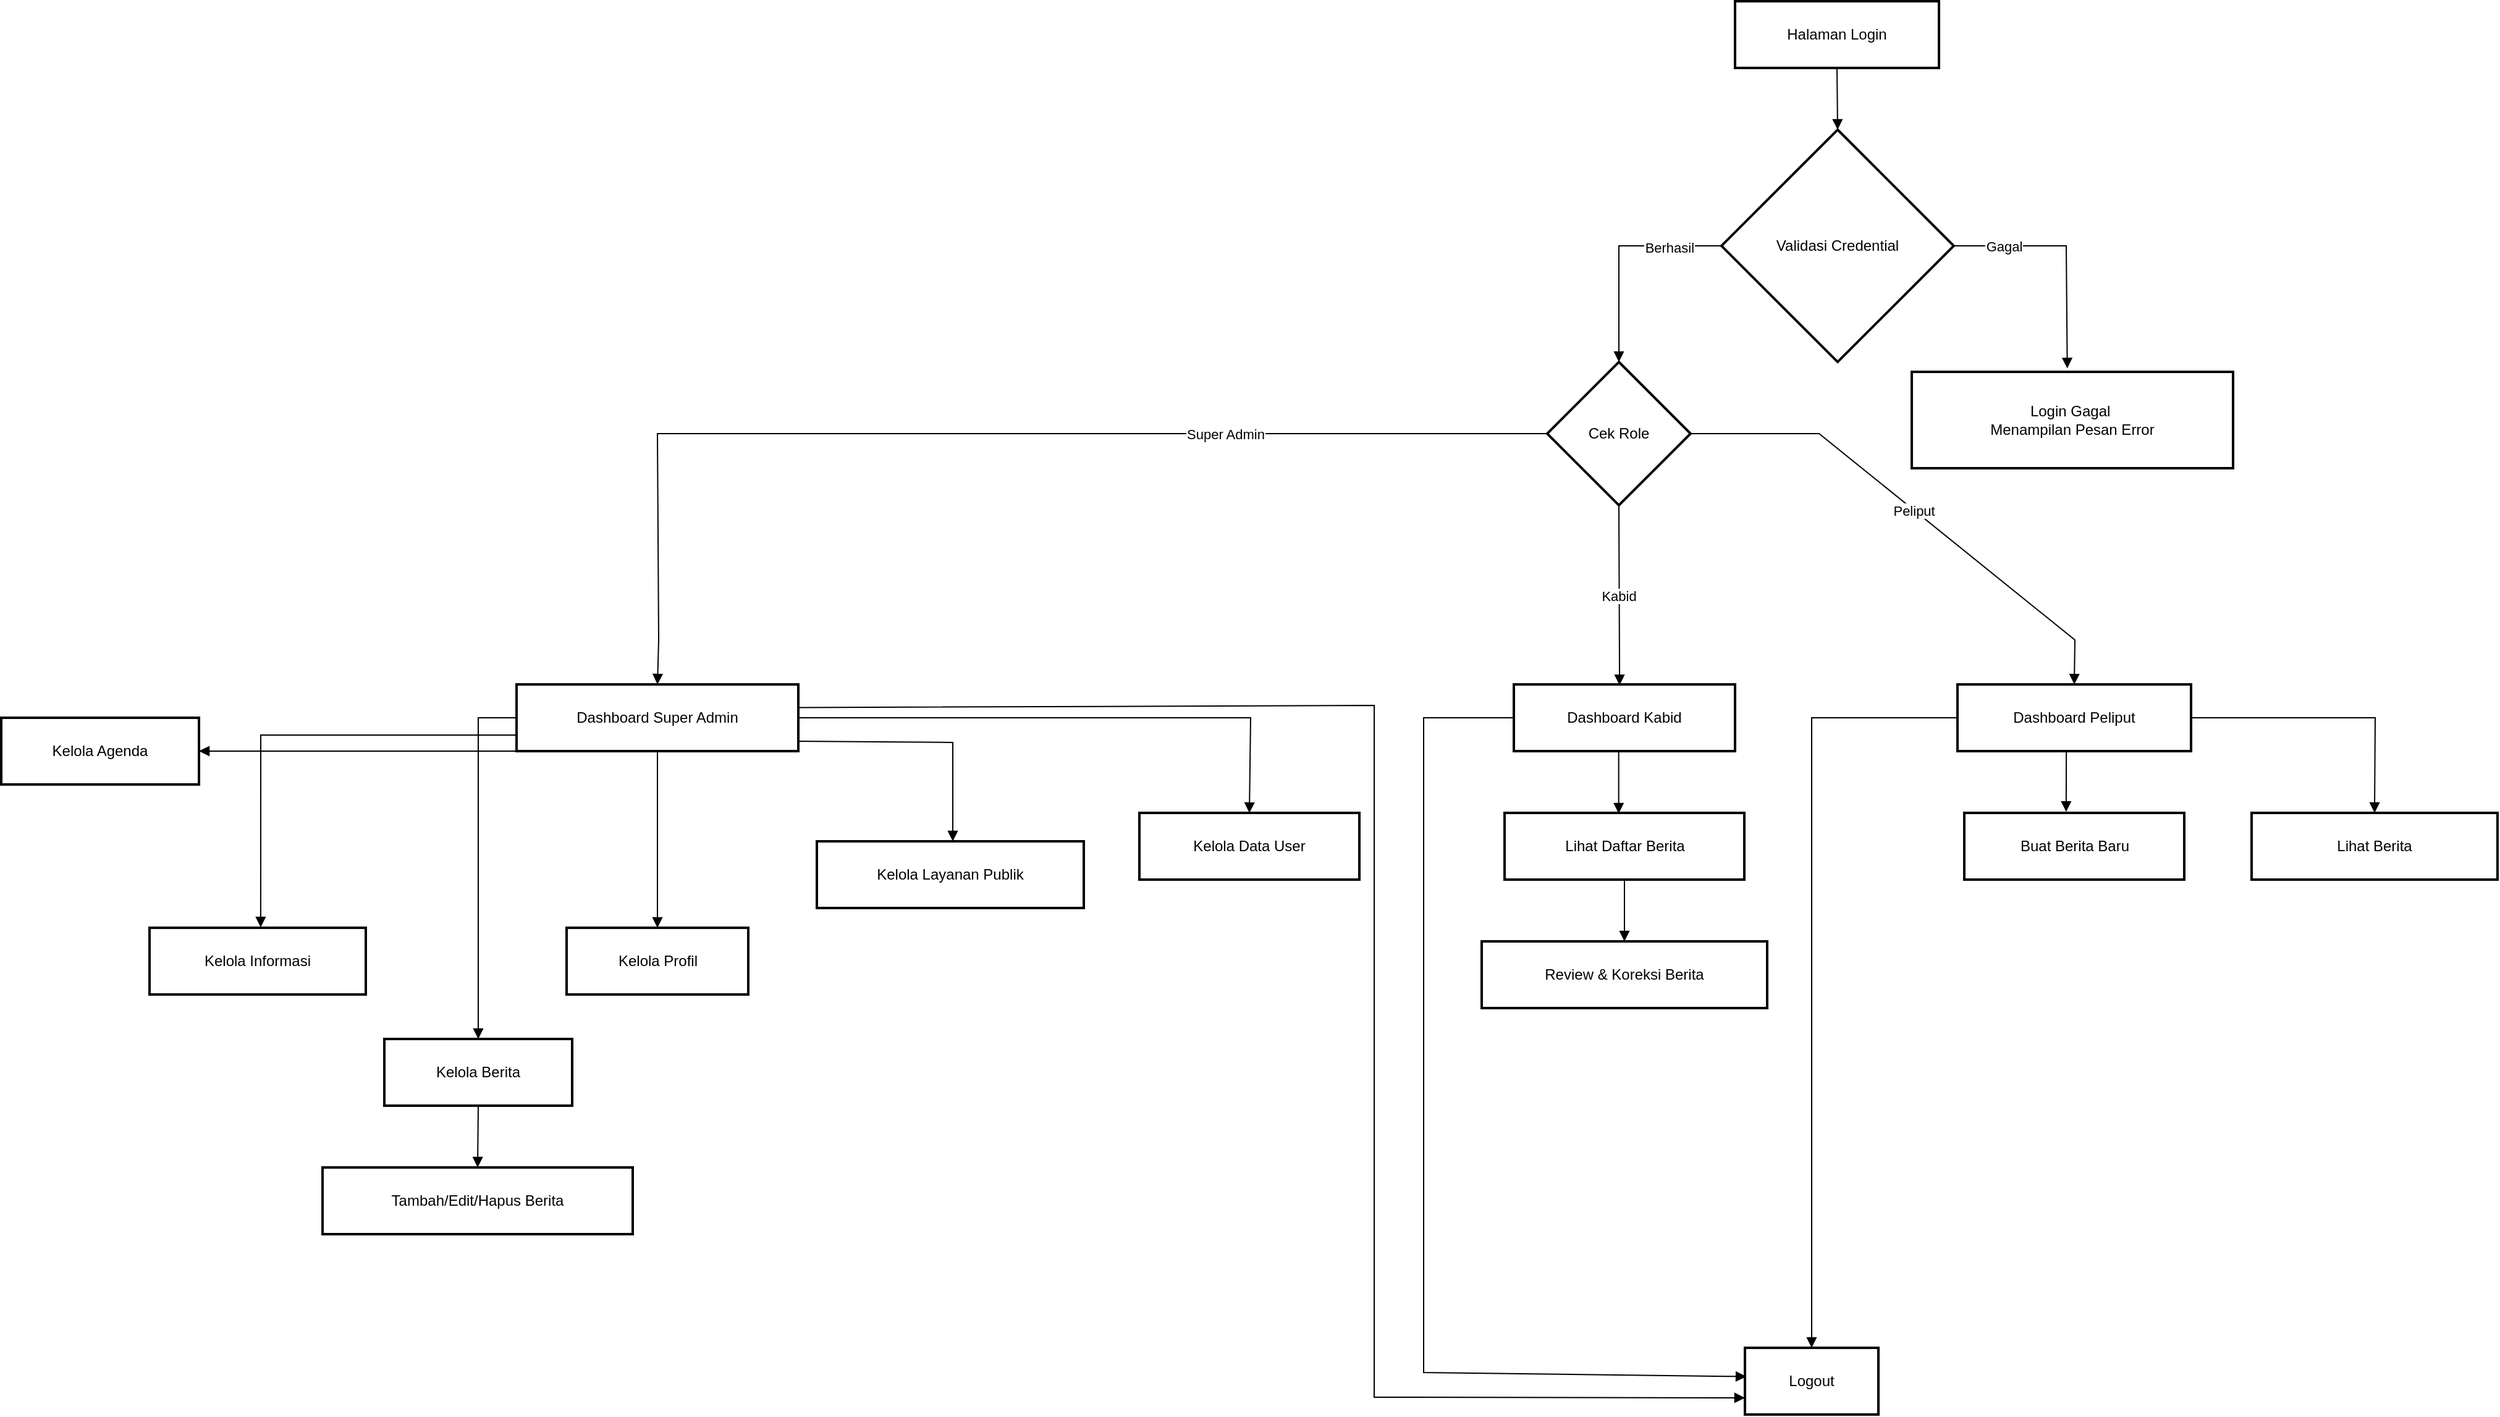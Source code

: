 <mxfile version="28.0.7">
  <diagram name="Page-1" id="ZjnyPUnzgYvCqEHnjcgc">
    <mxGraphModel dx="3153" dy="1877" grid="1" gridSize="10" guides="1" tooltips="1" connect="1" arrows="1" fold="1" page="1" pageScale="1" pageWidth="850" pageHeight="1100" math="0" shadow="0">
      <root>
        <mxCell id="0" />
        <mxCell id="1" parent="0" />
        <mxCell id="N88H89xDmh1QKZXqZNir-2" value="Halaman Login" style="whiteSpace=wrap;strokeWidth=2;" vertex="1" parent="1">
          <mxGeometry x="1783" y="350" width="165" height="54" as="geometry" />
        </mxCell>
        <mxCell id="N88H89xDmh1QKZXqZNir-3" value="Validasi Credential" style="rhombus;strokeWidth=2;whiteSpace=wrap;" vertex="1" parent="1">
          <mxGeometry x="1772" y="454" width="188" height="188" as="geometry" />
        </mxCell>
        <mxCell id="N88H89xDmh1QKZXqZNir-4" value="Cek Role" style="rhombus;strokeWidth=2;whiteSpace=wrap;" vertex="1" parent="1">
          <mxGeometry x="1631" y="642" width="116" height="116" as="geometry" />
        </mxCell>
        <mxCell id="N88H89xDmh1QKZXqZNir-5" value="Login Gagal &#xa;Menampilan Pesan Error" style="whiteSpace=wrap;strokeWidth=2;" vertex="1" parent="1">
          <mxGeometry x="1926" y="650" width="260" height="78" as="geometry" />
        </mxCell>
        <mxCell id="N88H89xDmh1QKZXqZNir-6" value="Dashboard Super Admin" style="whiteSpace=wrap;strokeWidth=2;" vertex="1" parent="1">
          <mxGeometry x="797" y="903" width="228" height="54" as="geometry" />
        </mxCell>
        <mxCell id="N88H89xDmh1QKZXqZNir-7" value="Dashboard Kabid" style="whiteSpace=wrap;strokeWidth=2;" vertex="1" parent="1">
          <mxGeometry x="1604" y="903" width="179" height="54" as="geometry" />
        </mxCell>
        <mxCell id="N88H89xDmh1QKZXqZNir-8" value="Dashboard Peliput" style="whiteSpace=wrap;strokeWidth=2;" vertex="1" parent="1">
          <mxGeometry x="1963" y="903" width="189" height="54" as="geometry" />
        </mxCell>
        <mxCell id="N88H89xDmh1QKZXqZNir-9" value="Kelola Berita" style="whiteSpace=wrap;strokeWidth=2;" vertex="1" parent="1">
          <mxGeometry x="690" y="1190" width="152" height="54" as="geometry" />
        </mxCell>
        <mxCell id="N88H89xDmh1QKZXqZNir-10" value="Kelola Informasi" style="whiteSpace=wrap;strokeWidth=2;" vertex="1" parent="1">
          <mxGeometry x="500" y="1100" width="175" height="54" as="geometry" />
        </mxCell>
        <mxCell id="N88H89xDmh1QKZXqZNir-11" value="Kelola Agenda" style="whiteSpace=wrap;strokeWidth=2;" vertex="1" parent="1">
          <mxGeometry x="380" y="930" width="160" height="54" as="geometry" />
        </mxCell>
        <mxCell id="N88H89xDmh1QKZXqZNir-12" value="Kelola Profil" style="whiteSpace=wrap;strokeWidth=2;" vertex="1" parent="1">
          <mxGeometry x="837.5" y="1100" width="147" height="54" as="geometry" />
        </mxCell>
        <mxCell id="N88H89xDmh1QKZXqZNir-13" value="Kelola Layanan Publik" style="whiteSpace=wrap;strokeWidth=2;" vertex="1" parent="1">
          <mxGeometry x="1040" y="1030" width="216" height="54" as="geometry" />
        </mxCell>
        <mxCell id="N88H89xDmh1QKZXqZNir-14" value="Kelola Data User" style="whiteSpace=wrap;strokeWidth=2;" vertex="1" parent="1">
          <mxGeometry x="1301" y="1007" width="178" height="54" as="geometry" />
        </mxCell>
        <mxCell id="N88H89xDmh1QKZXqZNir-15" value="Tambah/Edit/Hapus Berita" style="whiteSpace=wrap;strokeWidth=2;" vertex="1" parent="1">
          <mxGeometry x="640" y="1294" width="251" height="54" as="geometry" />
        </mxCell>
        <mxCell id="N88H89xDmh1QKZXqZNir-16" value="Lihat Daftar Berita" style="whiteSpace=wrap;strokeWidth=2;" vertex="1" parent="1">
          <mxGeometry x="1596.5" y="1007" width="194" height="54" as="geometry" />
        </mxCell>
        <mxCell id="N88H89xDmh1QKZXqZNir-17" value="Review &amp; Koreksi Berita" style="whiteSpace=wrap;strokeWidth=2;" vertex="1" parent="1">
          <mxGeometry x="1578" y="1111" width="231" height="54" as="geometry" />
        </mxCell>
        <mxCell id="N88H89xDmh1QKZXqZNir-18" value="Buat Berita Baru" style="whiteSpace=wrap;strokeWidth=2;" vertex="1" parent="1">
          <mxGeometry x="1968.5" y="1007" width="178" height="54" as="geometry" />
        </mxCell>
        <mxCell id="N88H89xDmh1QKZXqZNir-19" value="Lihat Berita" style="whiteSpace=wrap;strokeWidth=2;" vertex="1" parent="1">
          <mxGeometry x="2201" y="1007" width="199" height="54" as="geometry" />
        </mxCell>
        <mxCell id="N88H89xDmh1QKZXqZNir-20" value="Logout" style="whiteSpace=wrap;strokeWidth=2;" vertex="1" parent="1">
          <mxGeometry x="1791" y="1440" width="108" height="54" as="geometry" />
        </mxCell>
        <mxCell id="N88H89xDmh1QKZXqZNir-21" value="" style="curved=1;startArrow=none;endArrow=block;exitX=0.5;exitY=1;entryX=0.5;entryY=0;rounded=0;" edge="1" parent="1" source="N88H89xDmh1QKZXqZNir-2" target="N88H89xDmh1QKZXqZNir-3">
          <mxGeometry relative="1" as="geometry">
            <Array as="points" />
          </mxGeometry>
        </mxCell>
        <mxCell id="N88H89xDmh1QKZXqZNir-22" value="Berhasil" style="curved=0;startArrow=none;endArrow=block;rounded=0;exitX=0.009;exitY=0.5;exitDx=0;exitDy=0;exitPerimeter=0;entryX=0.5;entryY=0;entryDx=0;entryDy=0;" edge="1" parent="1" source="N88H89xDmh1QKZXqZNir-3" target="N88H89xDmh1QKZXqZNir-4">
          <mxGeometry x="-0.511" y="1" relative="1" as="geometry">
            <Array as="points">
              <mxPoint x="1689" y="548" />
            </Array>
            <mxPoint x="1771" y="550" as="sourcePoint" />
            <mxPoint x="1689" y="640" as="targetPoint" />
            <mxPoint as="offset" />
          </mxGeometry>
        </mxCell>
        <mxCell id="N88H89xDmh1QKZXqZNir-23" value="Gagal" style="curved=0;startArrow=none;endArrow=block;exitX=1;exitY=0.5;entryX=0.484;entryY=-0.036;rounded=0;exitDx=0;exitDy=0;entryDx=0;entryDy=0;entryPerimeter=0;" edge="1" parent="1" source="N88H89xDmh1QKZXqZNir-3" target="N88H89xDmh1QKZXqZNir-5">
          <mxGeometry x="-0.569" relative="1" as="geometry">
            <Array as="points">
              <mxPoint x="2051" y="548" />
            </Array>
            <mxPoint as="offset" />
          </mxGeometry>
        </mxCell>
        <mxCell id="N88H89xDmh1QKZXqZNir-24" value="Super Admin" style="curved=0;startArrow=none;endArrow=block;exitX=0;exitY=0.5;entryX=0.5;entryY=0;rounded=0;exitDx=0;exitDy=0;" edge="1" parent="1" source="N88H89xDmh1QKZXqZNir-4" target="N88H89xDmh1QKZXqZNir-6">
          <mxGeometry x="-0.437" relative="1" as="geometry">
            <Array as="points">
              <mxPoint x="911" y="700" />
              <mxPoint x="912" y="867" />
            </Array>
            <mxPoint as="offset" />
          </mxGeometry>
        </mxCell>
        <mxCell id="N88H89xDmh1QKZXqZNir-25" value="Kabid" style="curved=0;startArrow=none;endArrow=block;exitX=0.5;exitY=1;entryX=0.478;entryY=0.011;rounded=0;exitDx=0;exitDy=0;entryDx=0;entryDy=0;entryPerimeter=0;" edge="1" parent="1" source="N88H89xDmh1QKZXqZNir-4" target="N88H89xDmh1QKZXqZNir-7">
          <mxGeometry relative="1" as="geometry">
            <Array as="points" />
          </mxGeometry>
        </mxCell>
        <mxCell id="N88H89xDmh1QKZXqZNir-26" value="Peliput" style="curved=0;startArrow=none;endArrow=block;exitX=1;exitY=0.5;entryX=0.5;entryY=0;rounded=0;exitDx=0;exitDy=0;" edge="1" parent="1" source="N88H89xDmh1QKZXqZNir-4" target="N88H89xDmh1QKZXqZNir-8">
          <mxGeometry relative="1" as="geometry">
            <Array as="points">
              <mxPoint x="1851" y="700" />
              <mxPoint x="2058" y="867" />
            </Array>
          </mxGeometry>
        </mxCell>
        <mxCell id="N88H89xDmh1QKZXqZNir-27" value="" style="curved=0;startArrow=none;endArrow=block;exitX=0;exitY=0.5;entryX=0.5;entryY=0;rounded=0;exitDx=0;exitDy=0;" edge="1" parent="1" source="N88H89xDmh1QKZXqZNir-6" target="N88H89xDmh1QKZXqZNir-9">
          <mxGeometry relative="1" as="geometry">
            <Array as="points">
              <mxPoint x="766" y="930" />
              <mxPoint x="766" y="1070" />
            </Array>
          </mxGeometry>
        </mxCell>
        <mxCell id="N88H89xDmh1QKZXqZNir-28" value="" style="curved=0;startArrow=none;endArrow=block;exitX=0;exitY=0.76;entryX=0.514;entryY=-0.007;rounded=0;entryDx=0;entryDy=0;entryPerimeter=0;" edge="1" parent="1" source="N88H89xDmh1QKZXqZNir-6" target="N88H89xDmh1QKZXqZNir-10">
          <mxGeometry relative="1" as="geometry">
            <Array as="points">
              <mxPoint x="590" y="944" />
            </Array>
          </mxGeometry>
        </mxCell>
        <mxCell id="N88H89xDmh1QKZXqZNir-29" value="" style="curved=0;startArrow=none;endArrow=block;exitX=0;exitY=1;entryX=1;entryY=0.5;rounded=0;exitDx=0;exitDy=0;entryDx=0;entryDy=0;" edge="1" parent="1" source="N88H89xDmh1QKZXqZNir-6" target="N88H89xDmh1QKZXqZNir-11">
          <mxGeometry relative="1" as="geometry">
            <Array as="points" />
          </mxGeometry>
        </mxCell>
        <mxCell id="N88H89xDmh1QKZXqZNir-30" value="" style="curved=1;startArrow=none;endArrow=block;exitX=0.5;exitY=1;entryX=0.5;entryY=0;rounded=0;" edge="1" parent="1" source="N88H89xDmh1QKZXqZNir-6" target="N88H89xDmh1QKZXqZNir-12">
          <mxGeometry relative="1" as="geometry">
            <Array as="points" />
          </mxGeometry>
        </mxCell>
        <mxCell id="N88H89xDmh1QKZXqZNir-31" value="" style="curved=0;startArrow=none;endArrow=block;rounded=0;exitX=1.001;exitY=0.851;exitDx=0;exitDy=0;exitPerimeter=0;" edge="1" parent="1" source="N88H89xDmh1QKZXqZNir-6">
          <mxGeometry relative="1" as="geometry">
            <Array as="points">
              <mxPoint x="1150" y="950" />
            </Array>
            <mxPoint x="1031" y="950" as="sourcePoint" />
            <mxPoint x="1150" y="1030" as="targetPoint" />
          </mxGeometry>
        </mxCell>
        <mxCell id="N88H89xDmh1QKZXqZNir-32" value="" style="curved=0;startArrow=none;endArrow=block;exitX=1;exitY=0.5;entryX=0.5;entryY=0;rounded=0;exitDx=0;exitDy=0;" edge="1" parent="1" source="N88H89xDmh1QKZXqZNir-6" target="N88H89xDmh1QKZXqZNir-14">
          <mxGeometry relative="1" as="geometry">
            <Array as="points">
              <mxPoint x="1391" y="930" />
            </Array>
          </mxGeometry>
        </mxCell>
        <mxCell id="N88H89xDmh1QKZXqZNir-33" value="" style="curved=1;startArrow=none;endArrow=block;exitX=0.5;exitY=1;entryX=0.5;entryY=0;rounded=0;" edge="1" parent="1" source="N88H89xDmh1QKZXqZNir-9" target="N88H89xDmh1QKZXqZNir-15">
          <mxGeometry relative="1" as="geometry">
            <Array as="points" />
          </mxGeometry>
        </mxCell>
        <mxCell id="N88H89xDmh1QKZXqZNir-35" value="" style="curved=1;startArrow=none;endArrow=block;exitX=0.5;exitY=1;entryX=0.5;entryY=0;rounded=0;" edge="1" parent="1" source="N88H89xDmh1QKZXqZNir-16" target="N88H89xDmh1QKZXqZNir-17">
          <mxGeometry relative="1" as="geometry">
            <Array as="points" />
          </mxGeometry>
        </mxCell>
        <mxCell id="N88H89xDmh1QKZXqZNir-36" value="" style="curved=0;startArrow=none;endArrow=block;exitX=0.466;exitY=0.998;entryX=0.463;entryY=-0.017;rounded=0;exitDx=0;exitDy=0;entryDx=0;entryDy=0;exitPerimeter=0;entryPerimeter=0;" edge="1" parent="1" source="N88H89xDmh1QKZXqZNir-8" target="N88H89xDmh1QKZXqZNir-18">
          <mxGeometry relative="1" as="geometry">
            <Array as="points">
              <mxPoint x="2051" y="980" />
            </Array>
          </mxGeometry>
        </mxCell>
        <mxCell id="N88H89xDmh1QKZXqZNir-37" value="" style="curved=0;startArrow=none;endArrow=block;exitX=1;exitY=0.5;entryX=0.5;entryY=0;rounded=0;exitDx=0;exitDy=0;entryDx=0;entryDy=0;" edge="1" parent="1" source="N88H89xDmh1QKZXqZNir-8" target="N88H89xDmh1QKZXqZNir-19">
          <mxGeometry relative="1" as="geometry">
            <Array as="points">
              <mxPoint x="2301" y="930" />
            </Array>
          </mxGeometry>
        </mxCell>
        <mxCell id="N88H89xDmh1QKZXqZNir-38" value="" style="curved=0;startArrow=none;endArrow=block;exitX=1.004;exitY=0.347;entryX=0;entryY=0.75;rounded=0;exitDx=0;exitDy=0;exitPerimeter=0;entryDx=0;entryDy=0;" edge="1" parent="1" source="N88H89xDmh1QKZXqZNir-6" target="N88H89xDmh1QKZXqZNir-20">
          <mxGeometry relative="1" as="geometry">
            <Array as="points">
              <mxPoint x="1491" y="920" />
              <mxPoint x="1491" y="1480" />
            </Array>
          </mxGeometry>
        </mxCell>
        <mxCell id="N88H89xDmh1QKZXqZNir-39" value="" style="curved=0;startArrow=none;endArrow=block;exitX=0;exitY=0.5;entryX=0.01;entryY=0.431;rounded=0;exitDx=0;exitDy=0;entryDx=0;entryDy=0;entryPerimeter=0;" edge="1" parent="1" source="N88H89xDmh1QKZXqZNir-7" target="N88H89xDmh1QKZXqZNir-20">
          <mxGeometry relative="1" as="geometry">
            <Array as="points">
              <mxPoint x="1531" y="930" />
              <mxPoint x="1531" y="1460" />
            </Array>
          </mxGeometry>
        </mxCell>
        <mxCell id="N88H89xDmh1QKZXqZNir-40" value="" style="curved=0;startArrow=none;endArrow=block;exitX=0;exitY=0.5;rounded=0;exitDx=0;exitDy=0;entryX=0.5;entryY=0;entryDx=0;entryDy=0;" edge="1" parent="1" source="N88H89xDmh1QKZXqZNir-8" target="N88H89xDmh1QKZXqZNir-20">
          <mxGeometry relative="1" as="geometry">
            <Array as="points">
              <mxPoint x="1845" y="930" />
            </Array>
            <mxPoint x="1911" y="1470" as="targetPoint" />
          </mxGeometry>
        </mxCell>
        <mxCell id="N88H89xDmh1QKZXqZNir-45" value="" style="curved=0;startArrow=none;endArrow=block;exitX=0.474;exitY=0.992;entryX=0.476;entryY=0.009;rounded=0;exitDx=0;exitDy=0;entryDx=0;entryDy=0;exitPerimeter=0;entryPerimeter=0;" edge="1" parent="1" source="N88H89xDmh1QKZXqZNir-7" target="N88H89xDmh1QKZXqZNir-16">
          <mxGeometry relative="1" as="geometry">
            <Array as="points">
              <mxPoint x="1688.85" y="981" />
            </Array>
            <mxPoint x="1688.85" y="958" as="sourcePoint" />
            <mxPoint x="1688.85" y="1007" as="targetPoint" />
          </mxGeometry>
        </mxCell>
      </root>
    </mxGraphModel>
  </diagram>
</mxfile>
